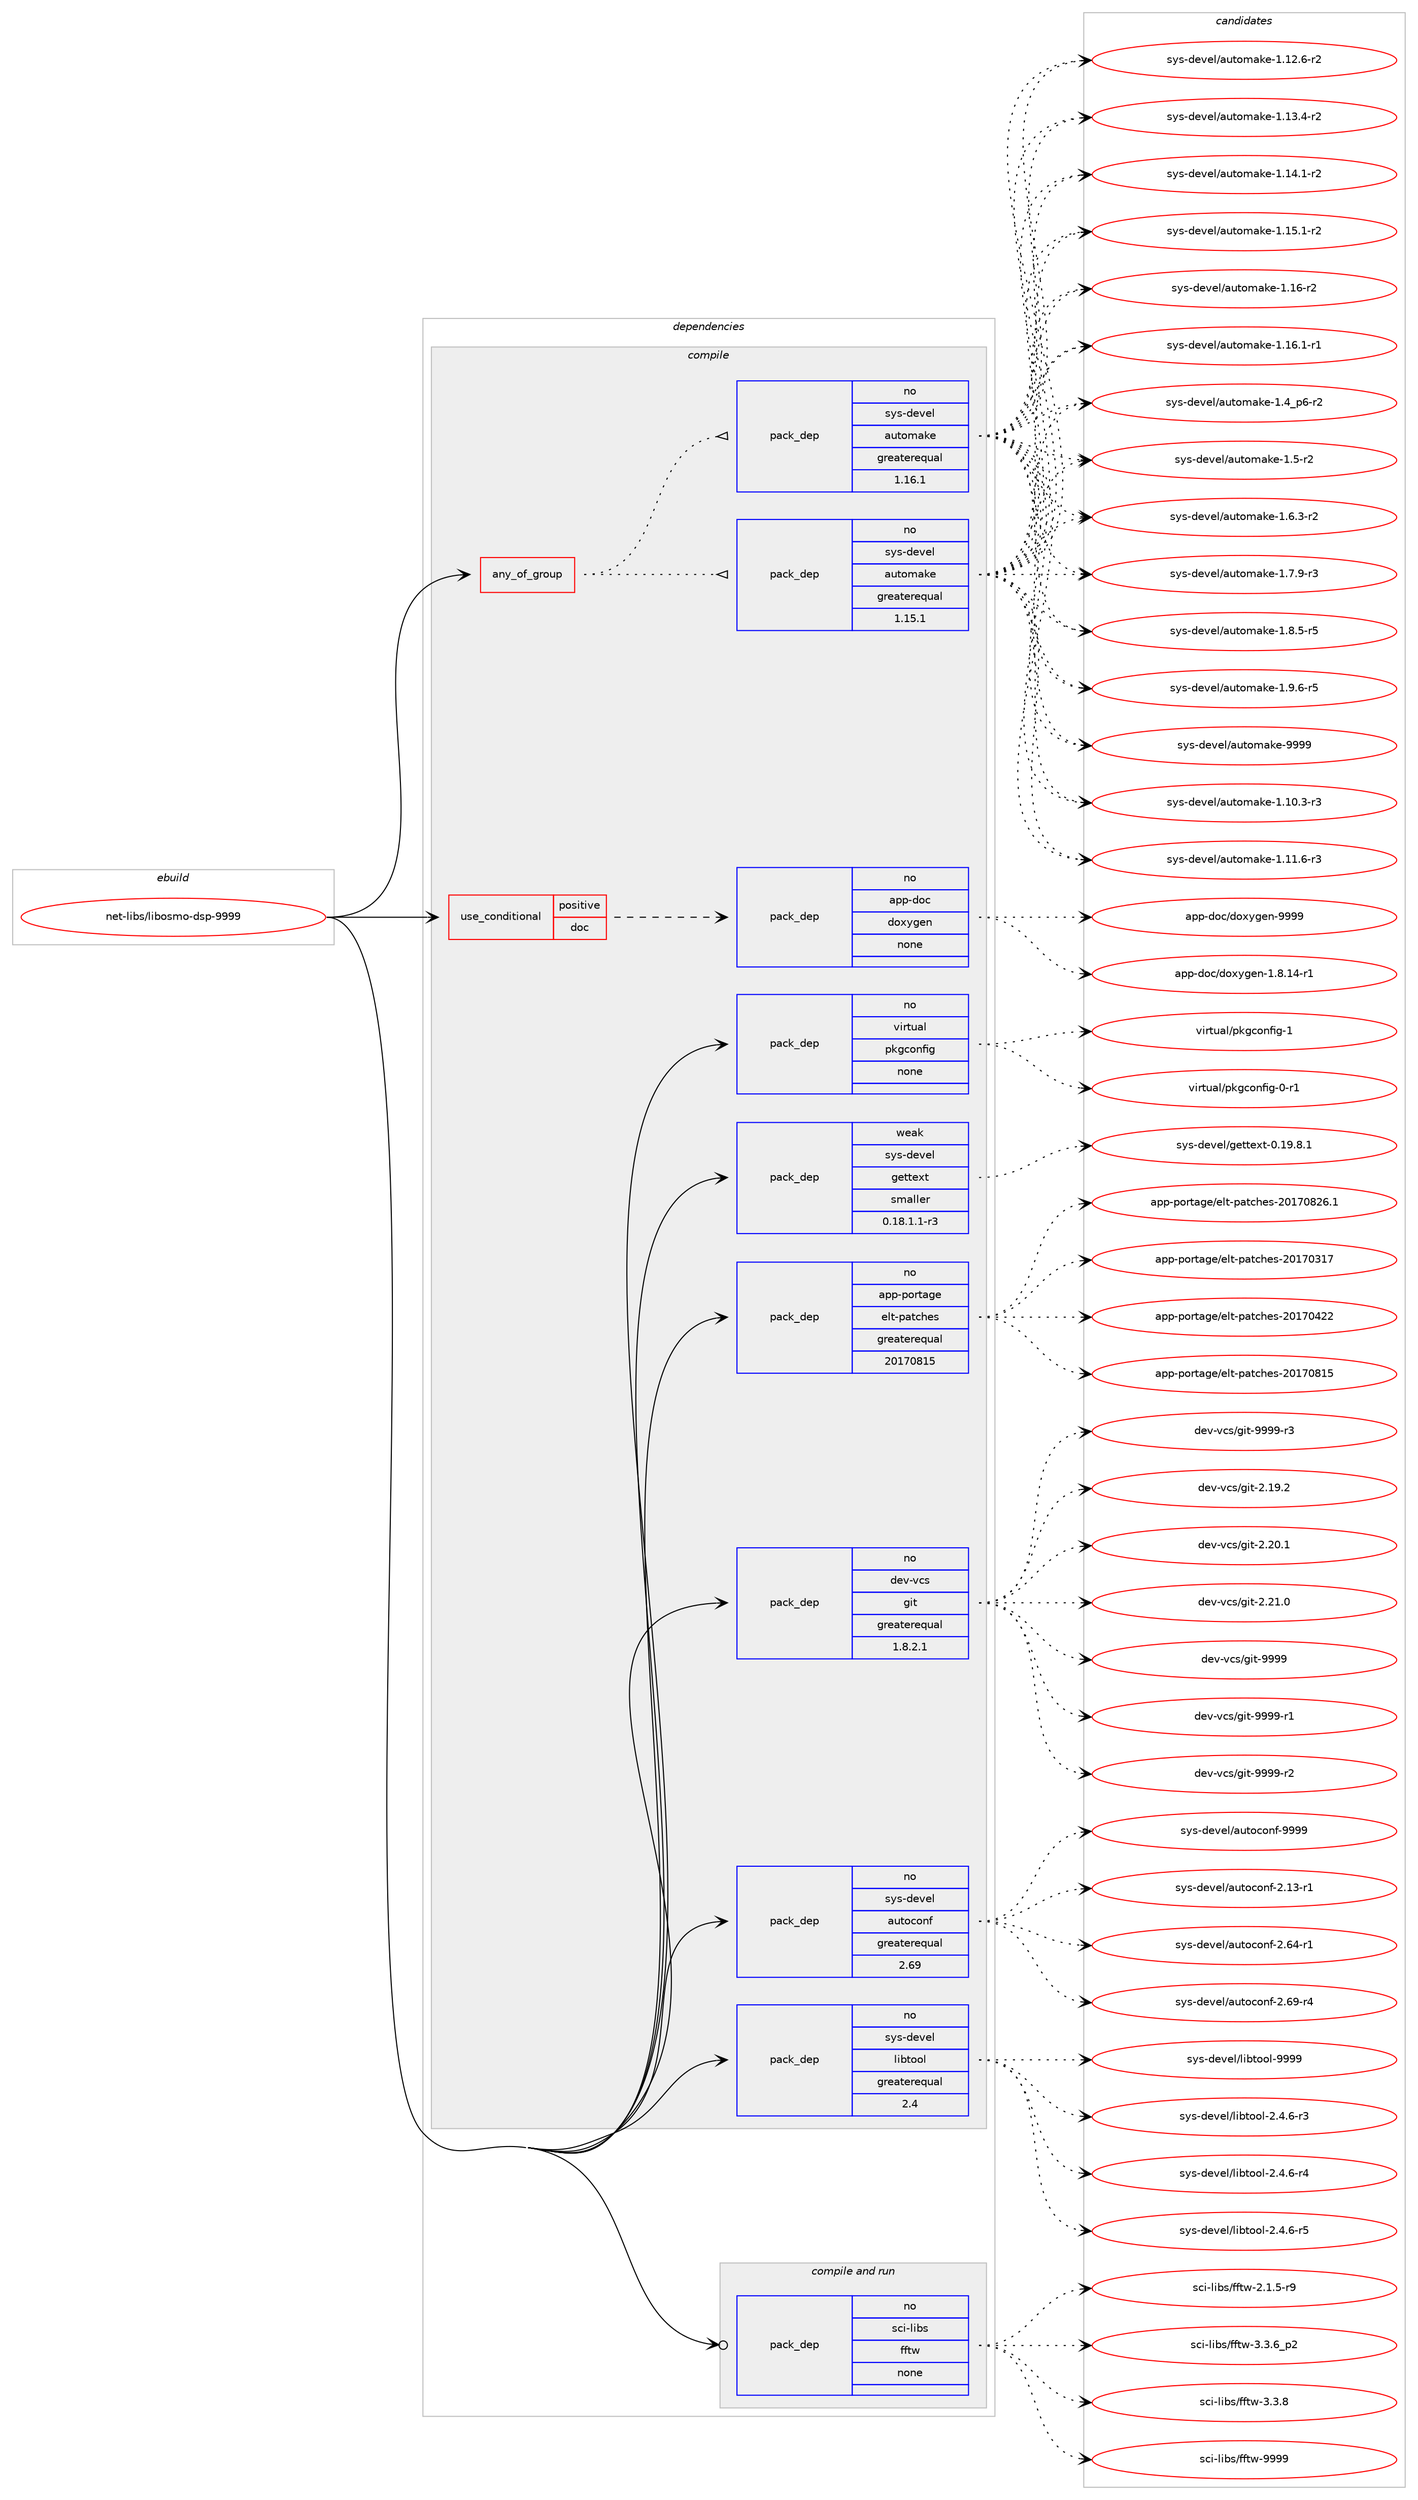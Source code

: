 digraph prolog {

# *************
# Graph options
# *************

newrank=true;
concentrate=true;
compound=true;
graph [rankdir=LR,fontname=Helvetica,fontsize=10,ranksep=1.5];#, ranksep=2.5, nodesep=0.2];
edge  [arrowhead=vee];
node  [fontname=Helvetica,fontsize=10];

# **********
# The ebuild
# **********

subgraph cluster_leftcol {
color=gray;
rank=same;
label=<<i>ebuild</i>>;
id [label="net-libs/libosmo-dsp-9999", color=red, width=4, href="../net-libs/libosmo-dsp-9999.svg"];
}

# ****************
# The dependencies
# ****************

subgraph cluster_midcol {
color=gray;
label=<<i>dependencies</i>>;
subgraph cluster_compile {
fillcolor="#eeeeee";
style=filled;
label=<<i>compile</i>>;
subgraph any26152 {
dependency1660134 [label=<<TABLE BORDER="0" CELLBORDER="1" CELLSPACING="0" CELLPADDING="4"><TR><TD CELLPADDING="10">any_of_group</TD></TR></TABLE>>, shape=none, color=red];subgraph pack1186929 {
dependency1660135 [label=<<TABLE BORDER="0" CELLBORDER="1" CELLSPACING="0" CELLPADDING="4" WIDTH="220"><TR><TD ROWSPAN="6" CELLPADDING="30">pack_dep</TD></TR><TR><TD WIDTH="110">no</TD></TR><TR><TD>sys-devel</TD></TR><TR><TD>automake</TD></TR><TR><TD>greaterequal</TD></TR><TR><TD>1.16.1</TD></TR></TABLE>>, shape=none, color=blue];
}
dependency1660134:e -> dependency1660135:w [weight=20,style="dotted",arrowhead="oinv"];
subgraph pack1186930 {
dependency1660136 [label=<<TABLE BORDER="0" CELLBORDER="1" CELLSPACING="0" CELLPADDING="4" WIDTH="220"><TR><TD ROWSPAN="6" CELLPADDING="30">pack_dep</TD></TR><TR><TD WIDTH="110">no</TD></TR><TR><TD>sys-devel</TD></TR><TR><TD>automake</TD></TR><TR><TD>greaterequal</TD></TR><TR><TD>1.15.1</TD></TR></TABLE>>, shape=none, color=blue];
}
dependency1660134:e -> dependency1660136:w [weight=20,style="dotted",arrowhead="oinv"];
}
id:e -> dependency1660134:w [weight=20,style="solid",arrowhead="vee"];
subgraph cond446265 {
dependency1660137 [label=<<TABLE BORDER="0" CELLBORDER="1" CELLSPACING="0" CELLPADDING="4"><TR><TD ROWSPAN="3" CELLPADDING="10">use_conditional</TD></TR><TR><TD>positive</TD></TR><TR><TD>doc</TD></TR></TABLE>>, shape=none, color=red];
subgraph pack1186931 {
dependency1660138 [label=<<TABLE BORDER="0" CELLBORDER="1" CELLSPACING="0" CELLPADDING="4" WIDTH="220"><TR><TD ROWSPAN="6" CELLPADDING="30">pack_dep</TD></TR><TR><TD WIDTH="110">no</TD></TR><TR><TD>app-doc</TD></TR><TR><TD>doxygen</TD></TR><TR><TD>none</TD></TR><TR><TD></TD></TR></TABLE>>, shape=none, color=blue];
}
dependency1660137:e -> dependency1660138:w [weight=20,style="dashed",arrowhead="vee"];
}
id:e -> dependency1660137:w [weight=20,style="solid",arrowhead="vee"];
subgraph pack1186932 {
dependency1660139 [label=<<TABLE BORDER="0" CELLBORDER="1" CELLSPACING="0" CELLPADDING="4" WIDTH="220"><TR><TD ROWSPAN="6" CELLPADDING="30">pack_dep</TD></TR><TR><TD WIDTH="110">no</TD></TR><TR><TD>app-portage</TD></TR><TR><TD>elt-patches</TD></TR><TR><TD>greaterequal</TD></TR><TR><TD>20170815</TD></TR></TABLE>>, shape=none, color=blue];
}
id:e -> dependency1660139:w [weight=20,style="solid",arrowhead="vee"];
subgraph pack1186933 {
dependency1660140 [label=<<TABLE BORDER="0" CELLBORDER="1" CELLSPACING="0" CELLPADDING="4" WIDTH="220"><TR><TD ROWSPAN="6" CELLPADDING="30">pack_dep</TD></TR><TR><TD WIDTH="110">no</TD></TR><TR><TD>dev-vcs</TD></TR><TR><TD>git</TD></TR><TR><TD>greaterequal</TD></TR><TR><TD>1.8.2.1</TD></TR></TABLE>>, shape=none, color=blue];
}
id:e -> dependency1660140:w [weight=20,style="solid",arrowhead="vee"];
subgraph pack1186934 {
dependency1660141 [label=<<TABLE BORDER="0" CELLBORDER="1" CELLSPACING="0" CELLPADDING="4" WIDTH="220"><TR><TD ROWSPAN="6" CELLPADDING="30">pack_dep</TD></TR><TR><TD WIDTH="110">no</TD></TR><TR><TD>sys-devel</TD></TR><TR><TD>autoconf</TD></TR><TR><TD>greaterequal</TD></TR><TR><TD>2.69</TD></TR></TABLE>>, shape=none, color=blue];
}
id:e -> dependency1660141:w [weight=20,style="solid",arrowhead="vee"];
subgraph pack1186935 {
dependency1660142 [label=<<TABLE BORDER="0" CELLBORDER="1" CELLSPACING="0" CELLPADDING="4" WIDTH="220"><TR><TD ROWSPAN="6" CELLPADDING="30">pack_dep</TD></TR><TR><TD WIDTH="110">no</TD></TR><TR><TD>sys-devel</TD></TR><TR><TD>libtool</TD></TR><TR><TD>greaterequal</TD></TR><TR><TD>2.4</TD></TR></TABLE>>, shape=none, color=blue];
}
id:e -> dependency1660142:w [weight=20,style="solid",arrowhead="vee"];
subgraph pack1186936 {
dependency1660143 [label=<<TABLE BORDER="0" CELLBORDER="1" CELLSPACING="0" CELLPADDING="4" WIDTH="220"><TR><TD ROWSPAN="6" CELLPADDING="30">pack_dep</TD></TR><TR><TD WIDTH="110">no</TD></TR><TR><TD>virtual</TD></TR><TR><TD>pkgconfig</TD></TR><TR><TD>none</TD></TR><TR><TD></TD></TR></TABLE>>, shape=none, color=blue];
}
id:e -> dependency1660143:w [weight=20,style="solid",arrowhead="vee"];
subgraph pack1186937 {
dependency1660144 [label=<<TABLE BORDER="0" CELLBORDER="1" CELLSPACING="0" CELLPADDING="4" WIDTH="220"><TR><TD ROWSPAN="6" CELLPADDING="30">pack_dep</TD></TR><TR><TD WIDTH="110">weak</TD></TR><TR><TD>sys-devel</TD></TR><TR><TD>gettext</TD></TR><TR><TD>smaller</TD></TR><TR><TD>0.18.1.1-r3</TD></TR></TABLE>>, shape=none, color=blue];
}
id:e -> dependency1660144:w [weight=20,style="solid",arrowhead="vee"];
}
subgraph cluster_compileandrun {
fillcolor="#eeeeee";
style=filled;
label=<<i>compile and run</i>>;
subgraph pack1186938 {
dependency1660145 [label=<<TABLE BORDER="0" CELLBORDER="1" CELLSPACING="0" CELLPADDING="4" WIDTH="220"><TR><TD ROWSPAN="6" CELLPADDING="30">pack_dep</TD></TR><TR><TD WIDTH="110">no</TD></TR><TR><TD>sci-libs</TD></TR><TR><TD>fftw</TD></TR><TR><TD>none</TD></TR><TR><TD></TD></TR></TABLE>>, shape=none, color=blue];
}
id:e -> dependency1660145:w [weight=20,style="solid",arrowhead="odotvee"];
}
subgraph cluster_run {
fillcolor="#eeeeee";
style=filled;
label=<<i>run</i>>;
}
}

# **************
# The candidates
# **************

subgraph cluster_choices {
rank=same;
color=gray;
label=<<i>candidates</i>>;

subgraph choice1186929 {
color=black;
nodesep=1;
choice11512111545100101118101108479711711611110997107101454946494846514511451 [label="sys-devel/automake-1.10.3-r3", color=red, width=4,href="../sys-devel/automake-1.10.3-r3.svg"];
choice11512111545100101118101108479711711611110997107101454946494946544511451 [label="sys-devel/automake-1.11.6-r3", color=red, width=4,href="../sys-devel/automake-1.11.6-r3.svg"];
choice11512111545100101118101108479711711611110997107101454946495046544511450 [label="sys-devel/automake-1.12.6-r2", color=red, width=4,href="../sys-devel/automake-1.12.6-r2.svg"];
choice11512111545100101118101108479711711611110997107101454946495146524511450 [label="sys-devel/automake-1.13.4-r2", color=red, width=4,href="../sys-devel/automake-1.13.4-r2.svg"];
choice11512111545100101118101108479711711611110997107101454946495246494511450 [label="sys-devel/automake-1.14.1-r2", color=red, width=4,href="../sys-devel/automake-1.14.1-r2.svg"];
choice11512111545100101118101108479711711611110997107101454946495346494511450 [label="sys-devel/automake-1.15.1-r2", color=red, width=4,href="../sys-devel/automake-1.15.1-r2.svg"];
choice1151211154510010111810110847971171161111099710710145494649544511450 [label="sys-devel/automake-1.16-r2", color=red, width=4,href="../sys-devel/automake-1.16-r2.svg"];
choice11512111545100101118101108479711711611110997107101454946495446494511449 [label="sys-devel/automake-1.16.1-r1", color=red, width=4,href="../sys-devel/automake-1.16.1-r1.svg"];
choice115121115451001011181011084797117116111109971071014549465295112544511450 [label="sys-devel/automake-1.4_p6-r2", color=red, width=4,href="../sys-devel/automake-1.4_p6-r2.svg"];
choice11512111545100101118101108479711711611110997107101454946534511450 [label="sys-devel/automake-1.5-r2", color=red, width=4,href="../sys-devel/automake-1.5-r2.svg"];
choice115121115451001011181011084797117116111109971071014549465446514511450 [label="sys-devel/automake-1.6.3-r2", color=red, width=4,href="../sys-devel/automake-1.6.3-r2.svg"];
choice115121115451001011181011084797117116111109971071014549465546574511451 [label="sys-devel/automake-1.7.9-r3", color=red, width=4,href="../sys-devel/automake-1.7.9-r3.svg"];
choice115121115451001011181011084797117116111109971071014549465646534511453 [label="sys-devel/automake-1.8.5-r5", color=red, width=4,href="../sys-devel/automake-1.8.5-r5.svg"];
choice115121115451001011181011084797117116111109971071014549465746544511453 [label="sys-devel/automake-1.9.6-r5", color=red, width=4,href="../sys-devel/automake-1.9.6-r5.svg"];
choice115121115451001011181011084797117116111109971071014557575757 [label="sys-devel/automake-9999", color=red, width=4,href="../sys-devel/automake-9999.svg"];
dependency1660135:e -> choice11512111545100101118101108479711711611110997107101454946494846514511451:w [style=dotted,weight="100"];
dependency1660135:e -> choice11512111545100101118101108479711711611110997107101454946494946544511451:w [style=dotted,weight="100"];
dependency1660135:e -> choice11512111545100101118101108479711711611110997107101454946495046544511450:w [style=dotted,weight="100"];
dependency1660135:e -> choice11512111545100101118101108479711711611110997107101454946495146524511450:w [style=dotted,weight="100"];
dependency1660135:e -> choice11512111545100101118101108479711711611110997107101454946495246494511450:w [style=dotted,weight="100"];
dependency1660135:e -> choice11512111545100101118101108479711711611110997107101454946495346494511450:w [style=dotted,weight="100"];
dependency1660135:e -> choice1151211154510010111810110847971171161111099710710145494649544511450:w [style=dotted,weight="100"];
dependency1660135:e -> choice11512111545100101118101108479711711611110997107101454946495446494511449:w [style=dotted,weight="100"];
dependency1660135:e -> choice115121115451001011181011084797117116111109971071014549465295112544511450:w [style=dotted,weight="100"];
dependency1660135:e -> choice11512111545100101118101108479711711611110997107101454946534511450:w [style=dotted,weight="100"];
dependency1660135:e -> choice115121115451001011181011084797117116111109971071014549465446514511450:w [style=dotted,weight="100"];
dependency1660135:e -> choice115121115451001011181011084797117116111109971071014549465546574511451:w [style=dotted,weight="100"];
dependency1660135:e -> choice115121115451001011181011084797117116111109971071014549465646534511453:w [style=dotted,weight="100"];
dependency1660135:e -> choice115121115451001011181011084797117116111109971071014549465746544511453:w [style=dotted,weight="100"];
dependency1660135:e -> choice115121115451001011181011084797117116111109971071014557575757:w [style=dotted,weight="100"];
}
subgraph choice1186930 {
color=black;
nodesep=1;
choice11512111545100101118101108479711711611110997107101454946494846514511451 [label="sys-devel/automake-1.10.3-r3", color=red, width=4,href="../sys-devel/automake-1.10.3-r3.svg"];
choice11512111545100101118101108479711711611110997107101454946494946544511451 [label="sys-devel/automake-1.11.6-r3", color=red, width=4,href="../sys-devel/automake-1.11.6-r3.svg"];
choice11512111545100101118101108479711711611110997107101454946495046544511450 [label="sys-devel/automake-1.12.6-r2", color=red, width=4,href="../sys-devel/automake-1.12.6-r2.svg"];
choice11512111545100101118101108479711711611110997107101454946495146524511450 [label="sys-devel/automake-1.13.4-r2", color=red, width=4,href="../sys-devel/automake-1.13.4-r2.svg"];
choice11512111545100101118101108479711711611110997107101454946495246494511450 [label="sys-devel/automake-1.14.1-r2", color=red, width=4,href="../sys-devel/automake-1.14.1-r2.svg"];
choice11512111545100101118101108479711711611110997107101454946495346494511450 [label="sys-devel/automake-1.15.1-r2", color=red, width=4,href="../sys-devel/automake-1.15.1-r2.svg"];
choice1151211154510010111810110847971171161111099710710145494649544511450 [label="sys-devel/automake-1.16-r2", color=red, width=4,href="../sys-devel/automake-1.16-r2.svg"];
choice11512111545100101118101108479711711611110997107101454946495446494511449 [label="sys-devel/automake-1.16.1-r1", color=red, width=4,href="../sys-devel/automake-1.16.1-r1.svg"];
choice115121115451001011181011084797117116111109971071014549465295112544511450 [label="sys-devel/automake-1.4_p6-r2", color=red, width=4,href="../sys-devel/automake-1.4_p6-r2.svg"];
choice11512111545100101118101108479711711611110997107101454946534511450 [label="sys-devel/automake-1.5-r2", color=red, width=4,href="../sys-devel/automake-1.5-r2.svg"];
choice115121115451001011181011084797117116111109971071014549465446514511450 [label="sys-devel/automake-1.6.3-r2", color=red, width=4,href="../sys-devel/automake-1.6.3-r2.svg"];
choice115121115451001011181011084797117116111109971071014549465546574511451 [label="sys-devel/automake-1.7.9-r3", color=red, width=4,href="../sys-devel/automake-1.7.9-r3.svg"];
choice115121115451001011181011084797117116111109971071014549465646534511453 [label="sys-devel/automake-1.8.5-r5", color=red, width=4,href="../sys-devel/automake-1.8.5-r5.svg"];
choice115121115451001011181011084797117116111109971071014549465746544511453 [label="sys-devel/automake-1.9.6-r5", color=red, width=4,href="../sys-devel/automake-1.9.6-r5.svg"];
choice115121115451001011181011084797117116111109971071014557575757 [label="sys-devel/automake-9999", color=red, width=4,href="../sys-devel/automake-9999.svg"];
dependency1660136:e -> choice11512111545100101118101108479711711611110997107101454946494846514511451:w [style=dotted,weight="100"];
dependency1660136:e -> choice11512111545100101118101108479711711611110997107101454946494946544511451:w [style=dotted,weight="100"];
dependency1660136:e -> choice11512111545100101118101108479711711611110997107101454946495046544511450:w [style=dotted,weight="100"];
dependency1660136:e -> choice11512111545100101118101108479711711611110997107101454946495146524511450:w [style=dotted,weight="100"];
dependency1660136:e -> choice11512111545100101118101108479711711611110997107101454946495246494511450:w [style=dotted,weight="100"];
dependency1660136:e -> choice11512111545100101118101108479711711611110997107101454946495346494511450:w [style=dotted,weight="100"];
dependency1660136:e -> choice1151211154510010111810110847971171161111099710710145494649544511450:w [style=dotted,weight="100"];
dependency1660136:e -> choice11512111545100101118101108479711711611110997107101454946495446494511449:w [style=dotted,weight="100"];
dependency1660136:e -> choice115121115451001011181011084797117116111109971071014549465295112544511450:w [style=dotted,weight="100"];
dependency1660136:e -> choice11512111545100101118101108479711711611110997107101454946534511450:w [style=dotted,weight="100"];
dependency1660136:e -> choice115121115451001011181011084797117116111109971071014549465446514511450:w [style=dotted,weight="100"];
dependency1660136:e -> choice115121115451001011181011084797117116111109971071014549465546574511451:w [style=dotted,weight="100"];
dependency1660136:e -> choice115121115451001011181011084797117116111109971071014549465646534511453:w [style=dotted,weight="100"];
dependency1660136:e -> choice115121115451001011181011084797117116111109971071014549465746544511453:w [style=dotted,weight="100"];
dependency1660136:e -> choice115121115451001011181011084797117116111109971071014557575757:w [style=dotted,weight="100"];
}
subgraph choice1186931 {
color=black;
nodesep=1;
choice97112112451001119947100111120121103101110454946564649524511449 [label="app-doc/doxygen-1.8.14-r1", color=red, width=4,href="../app-doc/doxygen-1.8.14-r1.svg"];
choice971121124510011199471001111201211031011104557575757 [label="app-doc/doxygen-9999", color=red, width=4,href="../app-doc/doxygen-9999.svg"];
dependency1660138:e -> choice97112112451001119947100111120121103101110454946564649524511449:w [style=dotted,weight="100"];
dependency1660138:e -> choice971121124510011199471001111201211031011104557575757:w [style=dotted,weight="100"];
}
subgraph choice1186932 {
color=black;
nodesep=1;
choice97112112451121111141169710310147101108116451129711699104101115455048495548514955 [label="app-portage/elt-patches-20170317", color=red, width=4,href="../app-portage/elt-patches-20170317.svg"];
choice97112112451121111141169710310147101108116451129711699104101115455048495548525050 [label="app-portage/elt-patches-20170422", color=red, width=4,href="../app-portage/elt-patches-20170422.svg"];
choice97112112451121111141169710310147101108116451129711699104101115455048495548564953 [label="app-portage/elt-patches-20170815", color=red, width=4,href="../app-portage/elt-patches-20170815.svg"];
choice971121124511211111411697103101471011081164511297116991041011154550484955485650544649 [label="app-portage/elt-patches-20170826.1", color=red, width=4,href="../app-portage/elt-patches-20170826.1.svg"];
dependency1660139:e -> choice97112112451121111141169710310147101108116451129711699104101115455048495548514955:w [style=dotted,weight="100"];
dependency1660139:e -> choice97112112451121111141169710310147101108116451129711699104101115455048495548525050:w [style=dotted,weight="100"];
dependency1660139:e -> choice97112112451121111141169710310147101108116451129711699104101115455048495548564953:w [style=dotted,weight="100"];
dependency1660139:e -> choice971121124511211111411697103101471011081164511297116991041011154550484955485650544649:w [style=dotted,weight="100"];
}
subgraph choice1186933 {
color=black;
nodesep=1;
choice10010111845118991154710310511645504649574650 [label="dev-vcs/git-2.19.2", color=red, width=4,href="../dev-vcs/git-2.19.2.svg"];
choice10010111845118991154710310511645504650484649 [label="dev-vcs/git-2.20.1", color=red, width=4,href="../dev-vcs/git-2.20.1.svg"];
choice10010111845118991154710310511645504650494648 [label="dev-vcs/git-2.21.0", color=red, width=4,href="../dev-vcs/git-2.21.0.svg"];
choice1001011184511899115471031051164557575757 [label="dev-vcs/git-9999", color=red, width=4,href="../dev-vcs/git-9999.svg"];
choice10010111845118991154710310511645575757574511449 [label="dev-vcs/git-9999-r1", color=red, width=4,href="../dev-vcs/git-9999-r1.svg"];
choice10010111845118991154710310511645575757574511450 [label="dev-vcs/git-9999-r2", color=red, width=4,href="../dev-vcs/git-9999-r2.svg"];
choice10010111845118991154710310511645575757574511451 [label="dev-vcs/git-9999-r3", color=red, width=4,href="../dev-vcs/git-9999-r3.svg"];
dependency1660140:e -> choice10010111845118991154710310511645504649574650:w [style=dotted,weight="100"];
dependency1660140:e -> choice10010111845118991154710310511645504650484649:w [style=dotted,weight="100"];
dependency1660140:e -> choice10010111845118991154710310511645504650494648:w [style=dotted,weight="100"];
dependency1660140:e -> choice1001011184511899115471031051164557575757:w [style=dotted,weight="100"];
dependency1660140:e -> choice10010111845118991154710310511645575757574511449:w [style=dotted,weight="100"];
dependency1660140:e -> choice10010111845118991154710310511645575757574511450:w [style=dotted,weight="100"];
dependency1660140:e -> choice10010111845118991154710310511645575757574511451:w [style=dotted,weight="100"];
}
subgraph choice1186934 {
color=black;
nodesep=1;
choice1151211154510010111810110847971171161119911111010245504649514511449 [label="sys-devel/autoconf-2.13-r1", color=red, width=4,href="../sys-devel/autoconf-2.13-r1.svg"];
choice1151211154510010111810110847971171161119911111010245504654524511449 [label="sys-devel/autoconf-2.64-r1", color=red, width=4,href="../sys-devel/autoconf-2.64-r1.svg"];
choice1151211154510010111810110847971171161119911111010245504654574511452 [label="sys-devel/autoconf-2.69-r4", color=red, width=4,href="../sys-devel/autoconf-2.69-r4.svg"];
choice115121115451001011181011084797117116111991111101024557575757 [label="sys-devel/autoconf-9999", color=red, width=4,href="../sys-devel/autoconf-9999.svg"];
dependency1660141:e -> choice1151211154510010111810110847971171161119911111010245504649514511449:w [style=dotted,weight="100"];
dependency1660141:e -> choice1151211154510010111810110847971171161119911111010245504654524511449:w [style=dotted,weight="100"];
dependency1660141:e -> choice1151211154510010111810110847971171161119911111010245504654574511452:w [style=dotted,weight="100"];
dependency1660141:e -> choice115121115451001011181011084797117116111991111101024557575757:w [style=dotted,weight="100"];
}
subgraph choice1186935 {
color=black;
nodesep=1;
choice1151211154510010111810110847108105981161111111084550465246544511451 [label="sys-devel/libtool-2.4.6-r3", color=red, width=4,href="../sys-devel/libtool-2.4.6-r3.svg"];
choice1151211154510010111810110847108105981161111111084550465246544511452 [label="sys-devel/libtool-2.4.6-r4", color=red, width=4,href="../sys-devel/libtool-2.4.6-r4.svg"];
choice1151211154510010111810110847108105981161111111084550465246544511453 [label="sys-devel/libtool-2.4.6-r5", color=red, width=4,href="../sys-devel/libtool-2.4.6-r5.svg"];
choice1151211154510010111810110847108105981161111111084557575757 [label="sys-devel/libtool-9999", color=red, width=4,href="../sys-devel/libtool-9999.svg"];
dependency1660142:e -> choice1151211154510010111810110847108105981161111111084550465246544511451:w [style=dotted,weight="100"];
dependency1660142:e -> choice1151211154510010111810110847108105981161111111084550465246544511452:w [style=dotted,weight="100"];
dependency1660142:e -> choice1151211154510010111810110847108105981161111111084550465246544511453:w [style=dotted,weight="100"];
dependency1660142:e -> choice1151211154510010111810110847108105981161111111084557575757:w [style=dotted,weight="100"];
}
subgraph choice1186936 {
color=black;
nodesep=1;
choice11810511411611797108471121071039911111010210510345484511449 [label="virtual/pkgconfig-0-r1", color=red, width=4,href="../virtual/pkgconfig-0-r1.svg"];
choice1181051141161179710847112107103991111101021051034549 [label="virtual/pkgconfig-1", color=red, width=4,href="../virtual/pkgconfig-1.svg"];
dependency1660143:e -> choice11810511411611797108471121071039911111010210510345484511449:w [style=dotted,weight="100"];
dependency1660143:e -> choice1181051141161179710847112107103991111101021051034549:w [style=dotted,weight="100"];
}
subgraph choice1186937 {
color=black;
nodesep=1;
choice1151211154510010111810110847103101116116101120116454846495746564649 [label="sys-devel/gettext-0.19.8.1", color=red, width=4,href="../sys-devel/gettext-0.19.8.1.svg"];
dependency1660144:e -> choice1151211154510010111810110847103101116116101120116454846495746564649:w [style=dotted,weight="100"];
}
subgraph choice1186938 {
color=black;
nodesep=1;
choice115991054510810598115471021021161194550464946534511457 [label="sci-libs/fftw-2.1.5-r9", color=red, width=4,href="../sci-libs/fftw-2.1.5-r9.svg"];
choice115991054510810598115471021021161194551465146549511250 [label="sci-libs/fftw-3.3.6_p2", color=red, width=4,href="../sci-libs/fftw-3.3.6_p2.svg"];
choice11599105451081059811547102102116119455146514656 [label="sci-libs/fftw-3.3.8", color=red, width=4,href="../sci-libs/fftw-3.3.8.svg"];
choice115991054510810598115471021021161194557575757 [label="sci-libs/fftw-9999", color=red, width=4,href="../sci-libs/fftw-9999.svg"];
dependency1660145:e -> choice115991054510810598115471021021161194550464946534511457:w [style=dotted,weight="100"];
dependency1660145:e -> choice115991054510810598115471021021161194551465146549511250:w [style=dotted,weight="100"];
dependency1660145:e -> choice11599105451081059811547102102116119455146514656:w [style=dotted,weight="100"];
dependency1660145:e -> choice115991054510810598115471021021161194557575757:w [style=dotted,weight="100"];
}
}

}
